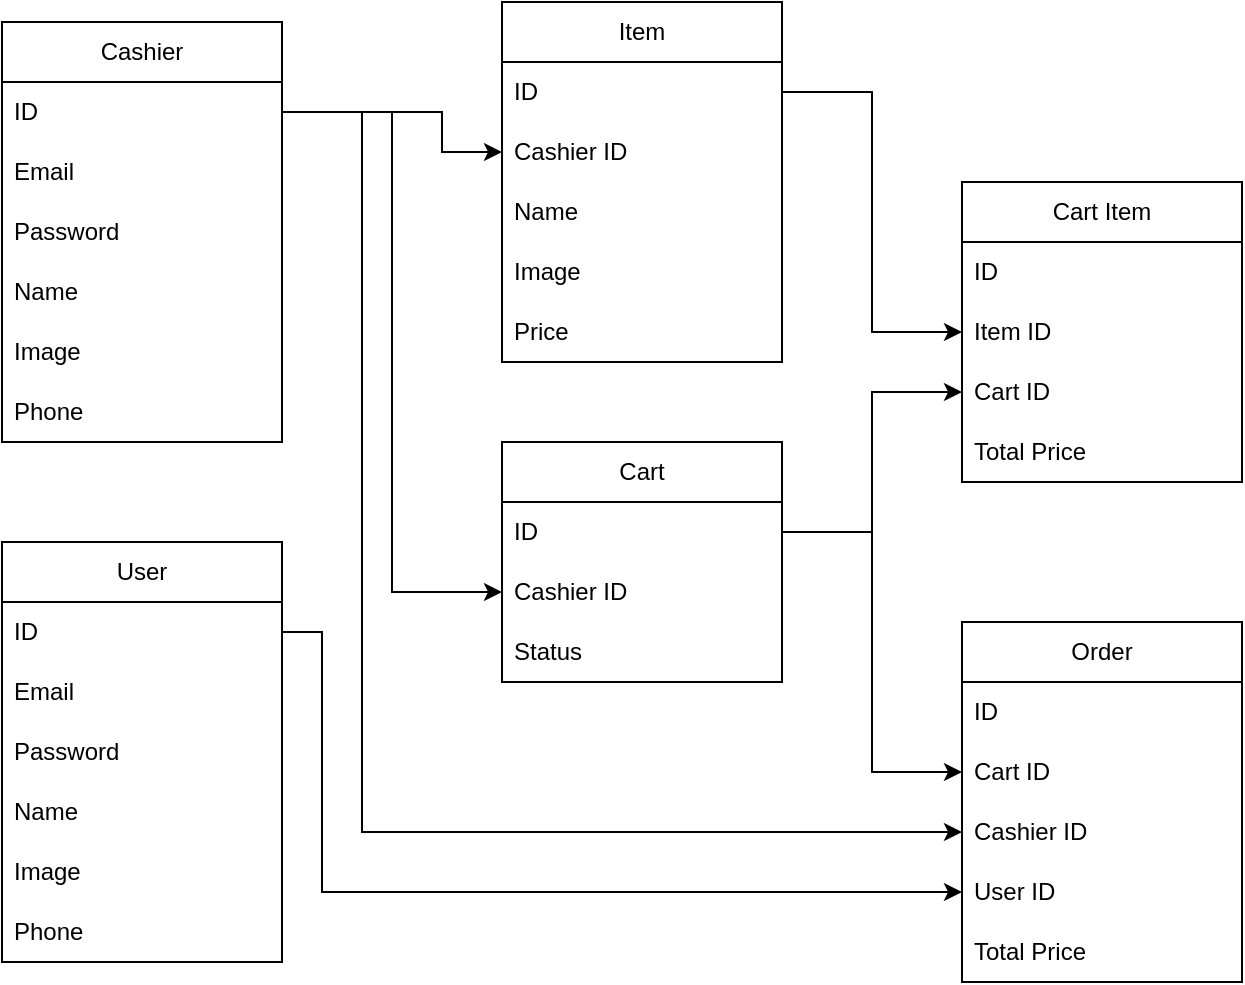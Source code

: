 <mxfile version="20.5.3" type="device"><diagram id="Nd0yp7cU4rtlj6QVk-Z5" name="Page-1"><mxGraphModel dx="978" dy="600" grid="1" gridSize="10" guides="1" tooltips="1" connect="1" arrows="1" fold="1" page="1" pageScale="1" pageWidth="827" pageHeight="1169" math="0" shadow="0"><root><mxCell id="0"/><mxCell id="1" parent="0"/><mxCell id="KE-ZS_bzrs1-saGK04Xc-1" value="User" style="swimlane;fontStyle=0;childLayout=stackLayout;horizontal=1;startSize=30;horizontalStack=0;resizeParent=1;resizeParentMax=0;resizeLast=0;collapsible=1;marginBottom=0;whiteSpace=wrap;html=1;" parent="1" vertex="1"><mxGeometry x="70" y="820" width="140" height="210" as="geometry"/></mxCell><mxCell id="KE-ZS_bzrs1-saGK04Xc-2" value="ID" style="text;strokeColor=none;fillColor=none;align=left;verticalAlign=middle;spacingLeft=4;spacingRight=4;overflow=hidden;points=[[0,0.5],[1,0.5]];portConstraint=eastwest;rotatable=0;whiteSpace=wrap;html=1;" parent="KE-ZS_bzrs1-saGK04Xc-1" vertex="1"><mxGeometry y="30" width="140" height="30" as="geometry"/></mxCell><mxCell id="KE-ZS_bzrs1-saGK04Xc-3" value="Email" style="text;strokeColor=none;fillColor=none;align=left;verticalAlign=middle;spacingLeft=4;spacingRight=4;overflow=hidden;points=[[0,0.5],[1,0.5]];portConstraint=eastwest;rotatable=0;whiteSpace=wrap;html=1;" parent="KE-ZS_bzrs1-saGK04Xc-1" vertex="1"><mxGeometry y="60" width="140" height="30" as="geometry"/></mxCell><mxCell id="KE-ZS_bzrs1-saGK04Xc-4" value="Password" style="text;strokeColor=none;fillColor=none;align=left;verticalAlign=middle;spacingLeft=4;spacingRight=4;overflow=hidden;points=[[0,0.5],[1,0.5]];portConstraint=eastwest;rotatable=0;whiteSpace=wrap;html=1;" parent="KE-ZS_bzrs1-saGK04Xc-1" vertex="1"><mxGeometry y="90" width="140" height="30" as="geometry"/></mxCell><mxCell id="KE-ZS_bzrs1-saGK04Xc-5" value="Name" style="text;strokeColor=none;fillColor=none;align=left;verticalAlign=middle;spacingLeft=4;spacingRight=4;overflow=hidden;points=[[0,0.5],[1,0.5]];portConstraint=eastwest;rotatable=0;whiteSpace=wrap;html=1;" parent="KE-ZS_bzrs1-saGK04Xc-1" vertex="1"><mxGeometry y="120" width="140" height="30" as="geometry"/></mxCell><mxCell id="KE-ZS_bzrs1-saGK04Xc-36" value="Image" style="text;strokeColor=none;fillColor=none;align=left;verticalAlign=middle;spacingLeft=4;spacingRight=4;overflow=hidden;points=[[0,0.5],[1,0.5]];portConstraint=eastwest;rotatable=0;whiteSpace=wrap;html=1;" parent="KE-ZS_bzrs1-saGK04Xc-1" vertex="1"><mxGeometry y="150" width="140" height="30" as="geometry"/></mxCell><mxCell id="KE-ZS_bzrs1-saGK04Xc-6" value="Phone" style="text;strokeColor=none;fillColor=none;align=left;verticalAlign=middle;spacingLeft=4;spacingRight=4;overflow=hidden;points=[[0,0.5],[1,0.5]];portConstraint=eastwest;rotatable=0;whiteSpace=wrap;html=1;" parent="KE-ZS_bzrs1-saGK04Xc-1" vertex="1"><mxGeometry y="180" width="140" height="30" as="geometry"/></mxCell><mxCell id="KE-ZS_bzrs1-saGK04Xc-9" value="Item" style="swimlane;fontStyle=0;childLayout=stackLayout;horizontal=1;startSize=30;horizontalStack=0;resizeParent=1;resizeParentMax=0;resizeLast=0;collapsible=1;marginBottom=0;whiteSpace=wrap;html=1;" parent="1" vertex="1"><mxGeometry x="320" y="550" width="140" height="180" as="geometry"/></mxCell><mxCell id="KE-ZS_bzrs1-saGK04Xc-10" value="ID" style="text;strokeColor=none;fillColor=none;align=left;verticalAlign=middle;spacingLeft=4;spacingRight=4;overflow=hidden;points=[[0,0.5],[1,0.5]];portConstraint=eastwest;rotatable=0;whiteSpace=wrap;html=1;" parent="KE-ZS_bzrs1-saGK04Xc-9" vertex="1"><mxGeometry y="30" width="140" height="30" as="geometry"/></mxCell><mxCell id="KE-ZS_bzrs1-saGK04Xc-11" value="Cashier ID" style="text;strokeColor=none;fillColor=none;align=left;verticalAlign=middle;spacingLeft=4;spacingRight=4;overflow=hidden;points=[[0,0.5],[1,0.5]];portConstraint=eastwest;rotatable=0;whiteSpace=wrap;html=1;" parent="KE-ZS_bzrs1-saGK04Xc-9" vertex="1"><mxGeometry y="60" width="140" height="30" as="geometry"/></mxCell><mxCell id="KE-ZS_bzrs1-saGK04Xc-12" value="Name" style="text;strokeColor=none;fillColor=none;align=left;verticalAlign=middle;spacingLeft=4;spacingRight=4;overflow=hidden;points=[[0,0.5],[1,0.5]];portConstraint=eastwest;rotatable=0;whiteSpace=wrap;html=1;" parent="KE-ZS_bzrs1-saGK04Xc-9" vertex="1"><mxGeometry y="90" width="140" height="30" as="geometry"/></mxCell><mxCell id="KE-ZS_bzrs1-saGK04Xc-13" value="Image" style="text;strokeColor=none;fillColor=none;align=left;verticalAlign=middle;spacingLeft=4;spacingRight=4;overflow=hidden;points=[[0,0.5],[1,0.5]];portConstraint=eastwest;rotatable=0;whiteSpace=wrap;html=1;" parent="KE-ZS_bzrs1-saGK04Xc-9" vertex="1"><mxGeometry y="120" width="140" height="30" as="geometry"/></mxCell><mxCell id="KE-ZS_bzrs1-saGK04Xc-14" value="Price" style="text;strokeColor=none;fillColor=none;align=left;verticalAlign=middle;spacingLeft=4;spacingRight=4;overflow=hidden;points=[[0,0.5],[1,0.5]];portConstraint=eastwest;rotatable=0;whiteSpace=wrap;html=1;" parent="KE-ZS_bzrs1-saGK04Xc-9" vertex="1"><mxGeometry y="150" width="140" height="30" as="geometry"/></mxCell><mxCell id="KE-ZS_bzrs1-saGK04Xc-15" style="edgeStyle=orthogonalEdgeStyle;rounded=0;orthogonalLoop=1;jettySize=auto;html=1;exitX=1;exitY=0.5;exitDx=0;exitDy=0;entryX=0;entryY=0.5;entryDx=0;entryDy=0;" parent="1" source="ORIUTTRJE6k32gcGzhsI-2" target="KE-ZS_bzrs1-saGK04Xc-11" edge="1"><mxGeometry relative="1" as="geometry"><Array as="points"><mxPoint x="290" y="605"/><mxPoint x="290" y="625"/></Array></mxGeometry></mxCell><mxCell id="KE-ZS_bzrs1-saGK04Xc-16" value="Cart Item" style="swimlane;fontStyle=0;childLayout=stackLayout;horizontal=1;startSize=30;horizontalStack=0;resizeParent=1;resizeParentMax=0;resizeLast=0;collapsible=1;marginBottom=0;whiteSpace=wrap;html=1;" parent="1" vertex="1"><mxGeometry x="550" y="640" width="140" height="150" as="geometry"/></mxCell><mxCell id="KE-ZS_bzrs1-saGK04Xc-17" value="ID" style="text;strokeColor=none;fillColor=none;align=left;verticalAlign=middle;spacingLeft=4;spacingRight=4;overflow=hidden;points=[[0,0.5],[1,0.5]];portConstraint=eastwest;rotatable=0;whiteSpace=wrap;html=1;" parent="KE-ZS_bzrs1-saGK04Xc-16" vertex="1"><mxGeometry y="30" width="140" height="30" as="geometry"/></mxCell><mxCell id="KE-ZS_bzrs1-saGK04Xc-18" value="Item ID" style="text;strokeColor=none;fillColor=none;align=left;verticalAlign=middle;spacingLeft=4;spacingRight=4;overflow=hidden;points=[[0,0.5],[1,0.5]];portConstraint=eastwest;rotatable=0;whiteSpace=wrap;html=1;" parent="KE-ZS_bzrs1-saGK04Xc-16" vertex="1"><mxGeometry y="60" width="140" height="30" as="geometry"/></mxCell><mxCell id="KE-ZS_bzrs1-saGK04Xc-24" value="Cart ID" style="text;strokeColor=none;fillColor=none;align=left;verticalAlign=middle;spacingLeft=4;spacingRight=4;overflow=hidden;points=[[0,0.5],[1,0.5]];portConstraint=eastwest;rotatable=0;whiteSpace=wrap;html=1;" parent="KE-ZS_bzrs1-saGK04Xc-16" vertex="1"><mxGeometry y="90" width="140" height="30" as="geometry"/></mxCell><mxCell id="KE-ZS_bzrs1-saGK04Xc-19" value="Total Price" style="text;strokeColor=none;fillColor=none;align=left;verticalAlign=middle;spacingLeft=4;spacingRight=4;overflow=hidden;points=[[0,0.5],[1,0.5]];portConstraint=eastwest;rotatable=0;whiteSpace=wrap;html=1;" parent="KE-ZS_bzrs1-saGK04Xc-16" vertex="1"><mxGeometry y="120" width="140" height="30" as="geometry"/></mxCell><mxCell id="KE-ZS_bzrs1-saGK04Xc-20" value="Cart" style="swimlane;fontStyle=0;childLayout=stackLayout;horizontal=1;startSize=30;horizontalStack=0;resizeParent=1;resizeParentMax=0;resizeLast=0;collapsible=1;marginBottom=0;whiteSpace=wrap;html=1;" parent="1" vertex="1"><mxGeometry x="320" y="770" width="140" height="120" as="geometry"/></mxCell><mxCell id="KE-ZS_bzrs1-saGK04Xc-21" value="ID" style="text;strokeColor=none;fillColor=none;align=left;verticalAlign=middle;spacingLeft=4;spacingRight=4;overflow=hidden;points=[[0,0.5],[1,0.5]];portConstraint=eastwest;rotatable=0;whiteSpace=wrap;html=1;" parent="KE-ZS_bzrs1-saGK04Xc-20" vertex="1"><mxGeometry y="30" width="140" height="30" as="geometry"/></mxCell><mxCell id="KE-ZS_bzrs1-saGK04Xc-22" value="Cashier ID" style="text;strokeColor=none;fillColor=none;align=left;verticalAlign=middle;spacingLeft=4;spacingRight=4;overflow=hidden;points=[[0,0.5],[1,0.5]];portConstraint=eastwest;rotatable=0;whiteSpace=wrap;html=1;" parent="KE-ZS_bzrs1-saGK04Xc-20" vertex="1"><mxGeometry y="60" width="140" height="30" as="geometry"/></mxCell><mxCell id="KE-ZS_bzrs1-saGK04Xc-23" value="Status" style="text;strokeColor=none;fillColor=none;align=left;verticalAlign=middle;spacingLeft=4;spacingRight=4;overflow=hidden;points=[[0,0.5],[1,0.5]];portConstraint=eastwest;rotatable=0;whiteSpace=wrap;html=1;" parent="KE-ZS_bzrs1-saGK04Xc-20" vertex="1"><mxGeometry y="90" width="140" height="30" as="geometry"/></mxCell><mxCell id="KE-ZS_bzrs1-saGK04Xc-25" style="edgeStyle=orthogonalEdgeStyle;rounded=0;orthogonalLoop=1;jettySize=auto;html=1;exitX=1;exitY=0.5;exitDx=0;exitDy=0;entryX=0;entryY=0.5;entryDx=0;entryDy=0;" parent="1" source="ORIUTTRJE6k32gcGzhsI-2" target="KE-ZS_bzrs1-saGK04Xc-22" edge="1"><mxGeometry relative="1" as="geometry"/></mxCell><mxCell id="KE-ZS_bzrs1-saGK04Xc-26" style="edgeStyle=orthogonalEdgeStyle;rounded=0;orthogonalLoop=1;jettySize=auto;html=1;exitX=1;exitY=0.5;exitDx=0;exitDy=0;entryX=0;entryY=0.5;entryDx=0;entryDy=0;" parent="1" source="KE-ZS_bzrs1-saGK04Xc-10" target="KE-ZS_bzrs1-saGK04Xc-16" edge="1"><mxGeometry relative="1" as="geometry"/></mxCell><mxCell id="KE-ZS_bzrs1-saGK04Xc-27" style="edgeStyle=orthogonalEdgeStyle;rounded=0;orthogonalLoop=1;jettySize=auto;html=1;exitX=1;exitY=0.5;exitDx=0;exitDy=0;entryX=0;entryY=0.5;entryDx=0;entryDy=0;" parent="1" source="KE-ZS_bzrs1-saGK04Xc-21" target="KE-ZS_bzrs1-saGK04Xc-24" edge="1"><mxGeometry relative="1" as="geometry"/></mxCell><mxCell id="KE-ZS_bzrs1-saGK04Xc-28" value="Order" style="swimlane;fontStyle=0;childLayout=stackLayout;horizontal=1;startSize=30;horizontalStack=0;resizeParent=1;resizeParentMax=0;resizeLast=0;collapsible=1;marginBottom=0;whiteSpace=wrap;html=1;" parent="1" vertex="1"><mxGeometry x="550" y="860" width="140" height="180" as="geometry"/></mxCell><mxCell id="KE-ZS_bzrs1-saGK04Xc-29" value="ID" style="text;strokeColor=none;fillColor=none;align=left;verticalAlign=middle;spacingLeft=4;spacingRight=4;overflow=hidden;points=[[0,0.5],[1,0.5]];portConstraint=eastwest;rotatable=0;whiteSpace=wrap;html=1;" parent="KE-ZS_bzrs1-saGK04Xc-28" vertex="1"><mxGeometry y="30" width="140" height="30" as="geometry"/></mxCell><mxCell id="KE-ZS_bzrs1-saGK04Xc-30" value="Cart ID" style="text;strokeColor=none;fillColor=none;align=left;verticalAlign=middle;spacingLeft=4;spacingRight=4;overflow=hidden;points=[[0,0.5],[1,0.5]];portConstraint=eastwest;rotatable=0;whiteSpace=wrap;html=1;" parent="KE-ZS_bzrs1-saGK04Xc-28" vertex="1"><mxGeometry y="60" width="140" height="30" as="geometry"/></mxCell><mxCell id="ORIUTTRJE6k32gcGzhsI-10" value="Cashier ID" style="text;strokeColor=none;fillColor=none;align=left;verticalAlign=middle;spacingLeft=4;spacingRight=4;overflow=hidden;points=[[0,0.5],[1,0.5]];portConstraint=eastwest;rotatable=0;whiteSpace=wrap;html=1;" vertex="1" parent="KE-ZS_bzrs1-saGK04Xc-28"><mxGeometry y="90" width="140" height="30" as="geometry"/></mxCell><mxCell id="KE-ZS_bzrs1-saGK04Xc-32" value="User ID" style="text;strokeColor=none;fillColor=none;align=left;verticalAlign=middle;spacingLeft=4;spacingRight=4;overflow=hidden;points=[[0,0.5],[1,0.5]];portConstraint=eastwest;rotatable=0;whiteSpace=wrap;html=1;" parent="KE-ZS_bzrs1-saGK04Xc-28" vertex="1"><mxGeometry y="120" width="140" height="30" as="geometry"/></mxCell><mxCell id="KE-ZS_bzrs1-saGK04Xc-33" value="Total Price" style="text;strokeColor=none;fillColor=none;align=left;verticalAlign=middle;spacingLeft=4;spacingRight=4;overflow=hidden;points=[[0,0.5],[1,0.5]];portConstraint=eastwest;rotatable=0;whiteSpace=wrap;html=1;" parent="KE-ZS_bzrs1-saGK04Xc-28" vertex="1"><mxGeometry y="150" width="140" height="30" as="geometry"/></mxCell><mxCell id="KE-ZS_bzrs1-saGK04Xc-34" style="edgeStyle=orthogonalEdgeStyle;rounded=0;orthogonalLoop=1;jettySize=auto;html=1;exitX=1;exitY=0.5;exitDx=0;exitDy=0;entryX=0;entryY=0.5;entryDx=0;entryDy=0;" parent="1" source="KE-ZS_bzrs1-saGK04Xc-21" target="KE-ZS_bzrs1-saGK04Xc-30" edge="1"><mxGeometry relative="1" as="geometry"/></mxCell><mxCell id="ORIUTTRJE6k32gcGzhsI-1" value="Cashier" style="swimlane;fontStyle=0;childLayout=stackLayout;horizontal=1;startSize=30;horizontalStack=0;resizeParent=1;resizeParentMax=0;resizeLast=0;collapsible=1;marginBottom=0;whiteSpace=wrap;html=1;" vertex="1" parent="1"><mxGeometry x="70" y="560" width="140" height="210" as="geometry"/></mxCell><mxCell id="ORIUTTRJE6k32gcGzhsI-2" value="ID" style="text;strokeColor=none;fillColor=none;align=left;verticalAlign=middle;spacingLeft=4;spacingRight=4;overflow=hidden;points=[[0,0.5],[1,0.5]];portConstraint=eastwest;rotatable=0;whiteSpace=wrap;html=1;" vertex="1" parent="ORIUTTRJE6k32gcGzhsI-1"><mxGeometry y="30" width="140" height="30" as="geometry"/></mxCell><mxCell id="ORIUTTRJE6k32gcGzhsI-3" value="Email" style="text;strokeColor=none;fillColor=none;align=left;verticalAlign=middle;spacingLeft=4;spacingRight=4;overflow=hidden;points=[[0,0.5],[1,0.5]];portConstraint=eastwest;rotatable=0;whiteSpace=wrap;html=1;" vertex="1" parent="ORIUTTRJE6k32gcGzhsI-1"><mxGeometry y="60" width="140" height="30" as="geometry"/></mxCell><mxCell id="ORIUTTRJE6k32gcGzhsI-4" value="Password" style="text;strokeColor=none;fillColor=none;align=left;verticalAlign=middle;spacingLeft=4;spacingRight=4;overflow=hidden;points=[[0,0.5],[1,0.5]];portConstraint=eastwest;rotatable=0;whiteSpace=wrap;html=1;" vertex="1" parent="ORIUTTRJE6k32gcGzhsI-1"><mxGeometry y="90" width="140" height="30" as="geometry"/></mxCell><mxCell id="ORIUTTRJE6k32gcGzhsI-5" value="Name" style="text;strokeColor=none;fillColor=none;align=left;verticalAlign=middle;spacingLeft=4;spacingRight=4;overflow=hidden;points=[[0,0.5],[1,0.5]];portConstraint=eastwest;rotatable=0;whiteSpace=wrap;html=1;" vertex="1" parent="ORIUTTRJE6k32gcGzhsI-1"><mxGeometry y="120" width="140" height="30" as="geometry"/></mxCell><mxCell id="ORIUTTRJE6k32gcGzhsI-6" value="Image" style="text;strokeColor=none;fillColor=none;align=left;verticalAlign=middle;spacingLeft=4;spacingRight=4;overflow=hidden;points=[[0,0.5],[1,0.5]];portConstraint=eastwest;rotatable=0;whiteSpace=wrap;html=1;" vertex="1" parent="ORIUTTRJE6k32gcGzhsI-1"><mxGeometry y="150" width="140" height="30" as="geometry"/></mxCell><mxCell id="ORIUTTRJE6k32gcGzhsI-7" value="Phone" style="text;strokeColor=none;fillColor=none;align=left;verticalAlign=middle;spacingLeft=4;spacingRight=4;overflow=hidden;points=[[0,0.5],[1,0.5]];portConstraint=eastwest;rotatable=0;whiteSpace=wrap;html=1;" vertex="1" parent="ORIUTTRJE6k32gcGzhsI-1"><mxGeometry y="180" width="140" height="30" as="geometry"/></mxCell><mxCell id="ORIUTTRJE6k32gcGzhsI-12" style="edgeStyle=orthogonalEdgeStyle;rounded=0;orthogonalLoop=1;jettySize=auto;html=1;exitX=1;exitY=0.5;exitDx=0;exitDy=0;entryX=0;entryY=0.5;entryDx=0;entryDy=0;" edge="1" parent="1" source="KE-ZS_bzrs1-saGK04Xc-2" target="KE-ZS_bzrs1-saGK04Xc-32"><mxGeometry relative="1" as="geometry"><Array as="points"><mxPoint x="230" y="865"/><mxPoint x="230" y="995"/></Array></mxGeometry></mxCell><mxCell id="ORIUTTRJE6k32gcGzhsI-13" style="edgeStyle=orthogonalEdgeStyle;rounded=0;orthogonalLoop=1;jettySize=auto;html=1;exitX=1;exitY=0.5;exitDx=0;exitDy=0;entryX=0;entryY=0.5;entryDx=0;entryDy=0;" edge="1" parent="1" source="ORIUTTRJE6k32gcGzhsI-2" target="ORIUTTRJE6k32gcGzhsI-10"><mxGeometry relative="1" as="geometry"><Array as="points"><mxPoint x="250" y="605"/><mxPoint x="250" y="965"/></Array></mxGeometry></mxCell></root></mxGraphModel></diagram></mxfile>